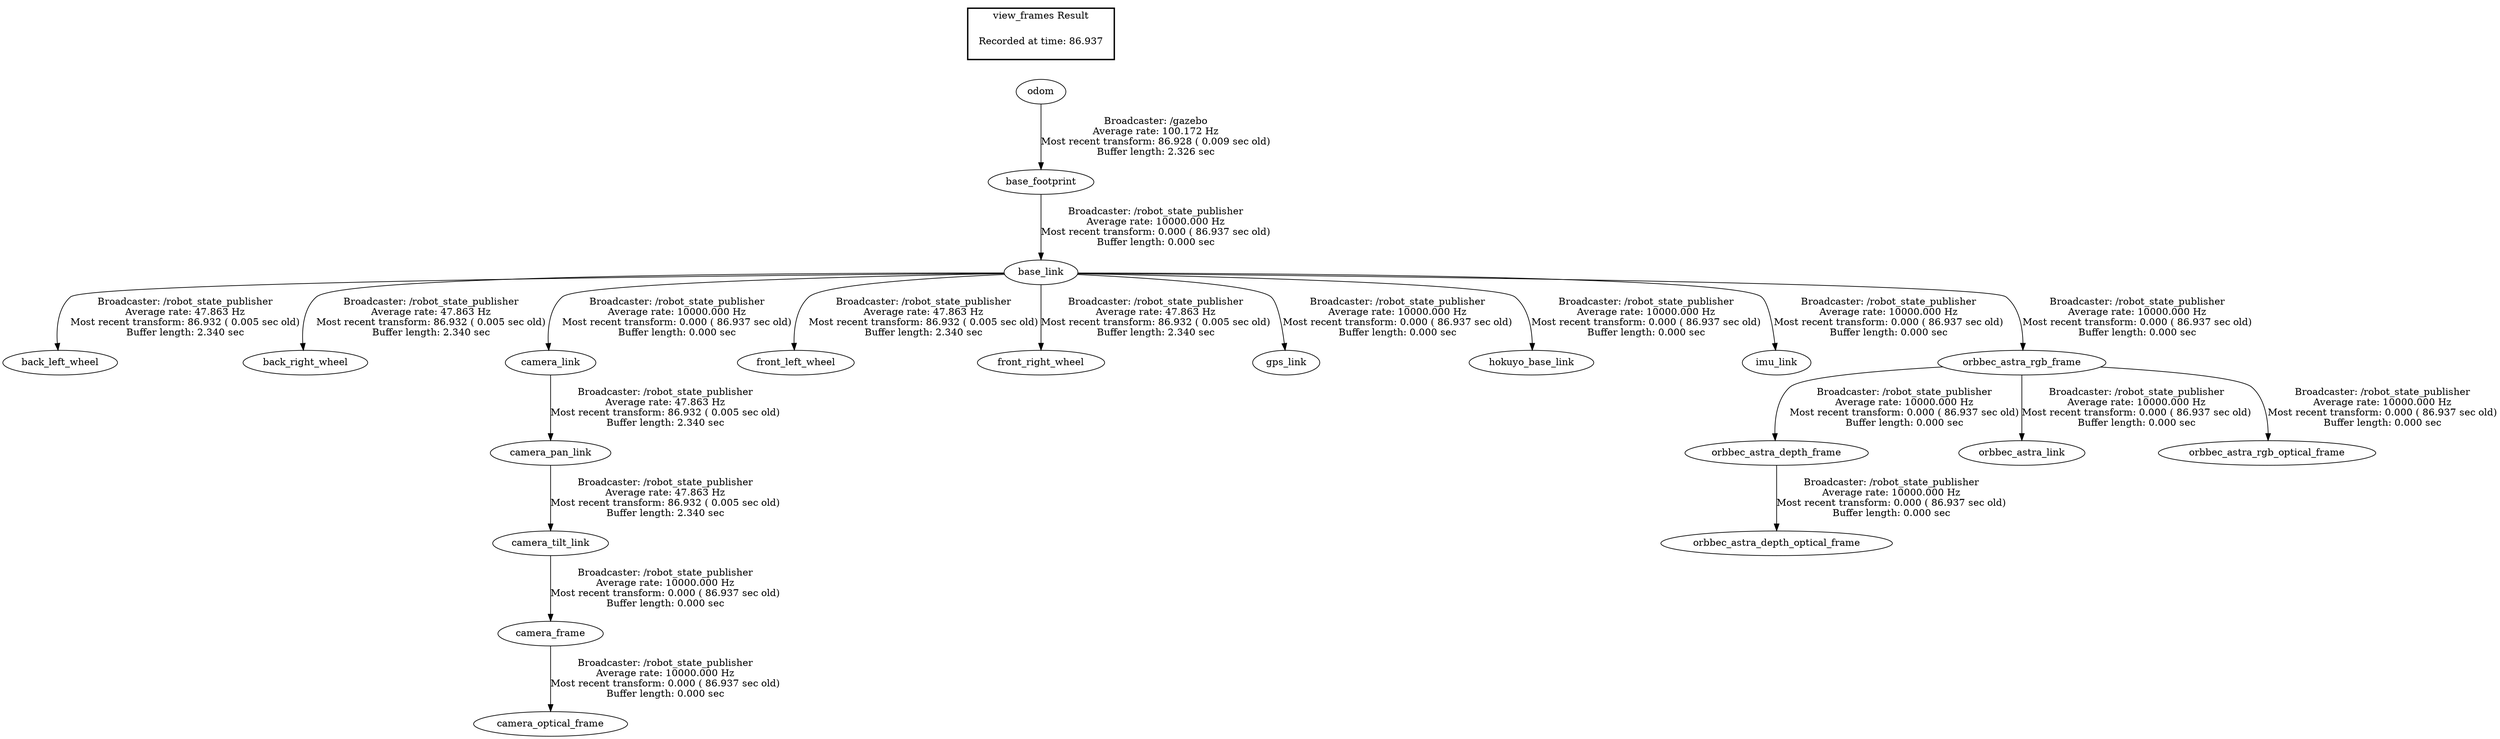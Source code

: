 digraph G {
"base_link" -> "back_left_wheel"[label="Broadcaster: /robot_state_publisher\nAverage rate: 47.863 Hz\nMost recent transform: 86.932 ( 0.005 sec old)\nBuffer length: 2.340 sec\n"];
"base_footprint" -> "base_link"[label="Broadcaster: /robot_state_publisher\nAverage rate: 10000.000 Hz\nMost recent transform: 0.000 ( 86.937 sec old)\nBuffer length: 0.000 sec\n"];
"base_link" -> "back_right_wheel"[label="Broadcaster: /robot_state_publisher\nAverage rate: 47.863 Hz\nMost recent transform: 86.932 ( 0.005 sec old)\nBuffer length: 2.340 sec\n"];
"camera_link" -> "camera_pan_link"[label="Broadcaster: /robot_state_publisher\nAverage rate: 47.863 Hz\nMost recent transform: 86.932 ( 0.005 sec old)\nBuffer length: 2.340 sec\n"];
"base_link" -> "camera_link"[label="Broadcaster: /robot_state_publisher\nAverage rate: 10000.000 Hz\nMost recent transform: 0.000 ( 86.937 sec old)\nBuffer length: 0.000 sec\n"];
"camera_pan_link" -> "camera_tilt_link"[label="Broadcaster: /robot_state_publisher\nAverage rate: 47.863 Hz\nMost recent transform: 86.932 ( 0.005 sec old)\nBuffer length: 2.340 sec\n"];
"base_link" -> "front_left_wheel"[label="Broadcaster: /robot_state_publisher\nAverage rate: 47.863 Hz\nMost recent transform: 86.932 ( 0.005 sec old)\nBuffer length: 2.340 sec\n"];
"base_link" -> "front_right_wheel"[label="Broadcaster: /robot_state_publisher\nAverage rate: 47.863 Hz\nMost recent transform: 86.932 ( 0.005 sec old)\nBuffer length: 2.340 sec\n"];
"odom" -> "base_footprint"[label="Broadcaster: /gazebo\nAverage rate: 100.172 Hz\nMost recent transform: 86.928 ( 0.009 sec old)\nBuffer length: 2.326 sec\n"];
"camera_tilt_link" -> "camera_frame"[label="Broadcaster: /robot_state_publisher\nAverage rate: 10000.000 Hz\nMost recent transform: 0.000 ( 86.937 sec old)\nBuffer length: 0.000 sec\n"];
"camera_frame" -> "camera_optical_frame"[label="Broadcaster: /robot_state_publisher\nAverage rate: 10000.000 Hz\nMost recent transform: 0.000 ( 86.937 sec old)\nBuffer length: 0.000 sec\n"];
"base_link" -> "gps_link"[label="Broadcaster: /robot_state_publisher\nAverage rate: 10000.000 Hz\nMost recent transform: 0.000 ( 86.937 sec old)\nBuffer length: 0.000 sec\n"];
"base_link" -> "hokuyo_base_link"[label="Broadcaster: /robot_state_publisher\nAverage rate: 10000.000 Hz\nMost recent transform: 0.000 ( 86.937 sec old)\nBuffer length: 0.000 sec\n"];
"base_link" -> "imu_link"[label="Broadcaster: /robot_state_publisher\nAverage rate: 10000.000 Hz\nMost recent transform: 0.000 ( 86.937 sec old)\nBuffer length: 0.000 sec\n"];
"orbbec_astra_rgb_frame" -> "orbbec_astra_depth_frame"[label="Broadcaster: /robot_state_publisher\nAverage rate: 10000.000 Hz\nMost recent transform: 0.000 ( 86.937 sec old)\nBuffer length: 0.000 sec\n"];
"base_link" -> "orbbec_astra_rgb_frame"[label="Broadcaster: /robot_state_publisher\nAverage rate: 10000.000 Hz\nMost recent transform: 0.000 ( 86.937 sec old)\nBuffer length: 0.000 sec\n"];
"orbbec_astra_depth_frame" -> "orbbec_astra_depth_optical_frame"[label="Broadcaster: /robot_state_publisher\nAverage rate: 10000.000 Hz\nMost recent transform: 0.000 ( 86.937 sec old)\nBuffer length: 0.000 sec\n"];
"orbbec_astra_rgb_frame" -> "orbbec_astra_link"[label="Broadcaster: /robot_state_publisher\nAverage rate: 10000.000 Hz\nMost recent transform: 0.000 ( 86.937 sec old)\nBuffer length: 0.000 sec\n"];
"orbbec_astra_rgb_frame" -> "orbbec_astra_rgb_optical_frame"[label="Broadcaster: /robot_state_publisher\nAverage rate: 10000.000 Hz\nMost recent transform: 0.000 ( 86.937 sec old)\nBuffer length: 0.000 sec\n"];
edge [style=invis];
 subgraph cluster_legend { style=bold; color=black; label ="view_frames Result";
"Recorded at time: 86.937"[ shape=plaintext ] ;
 }->"odom";
}